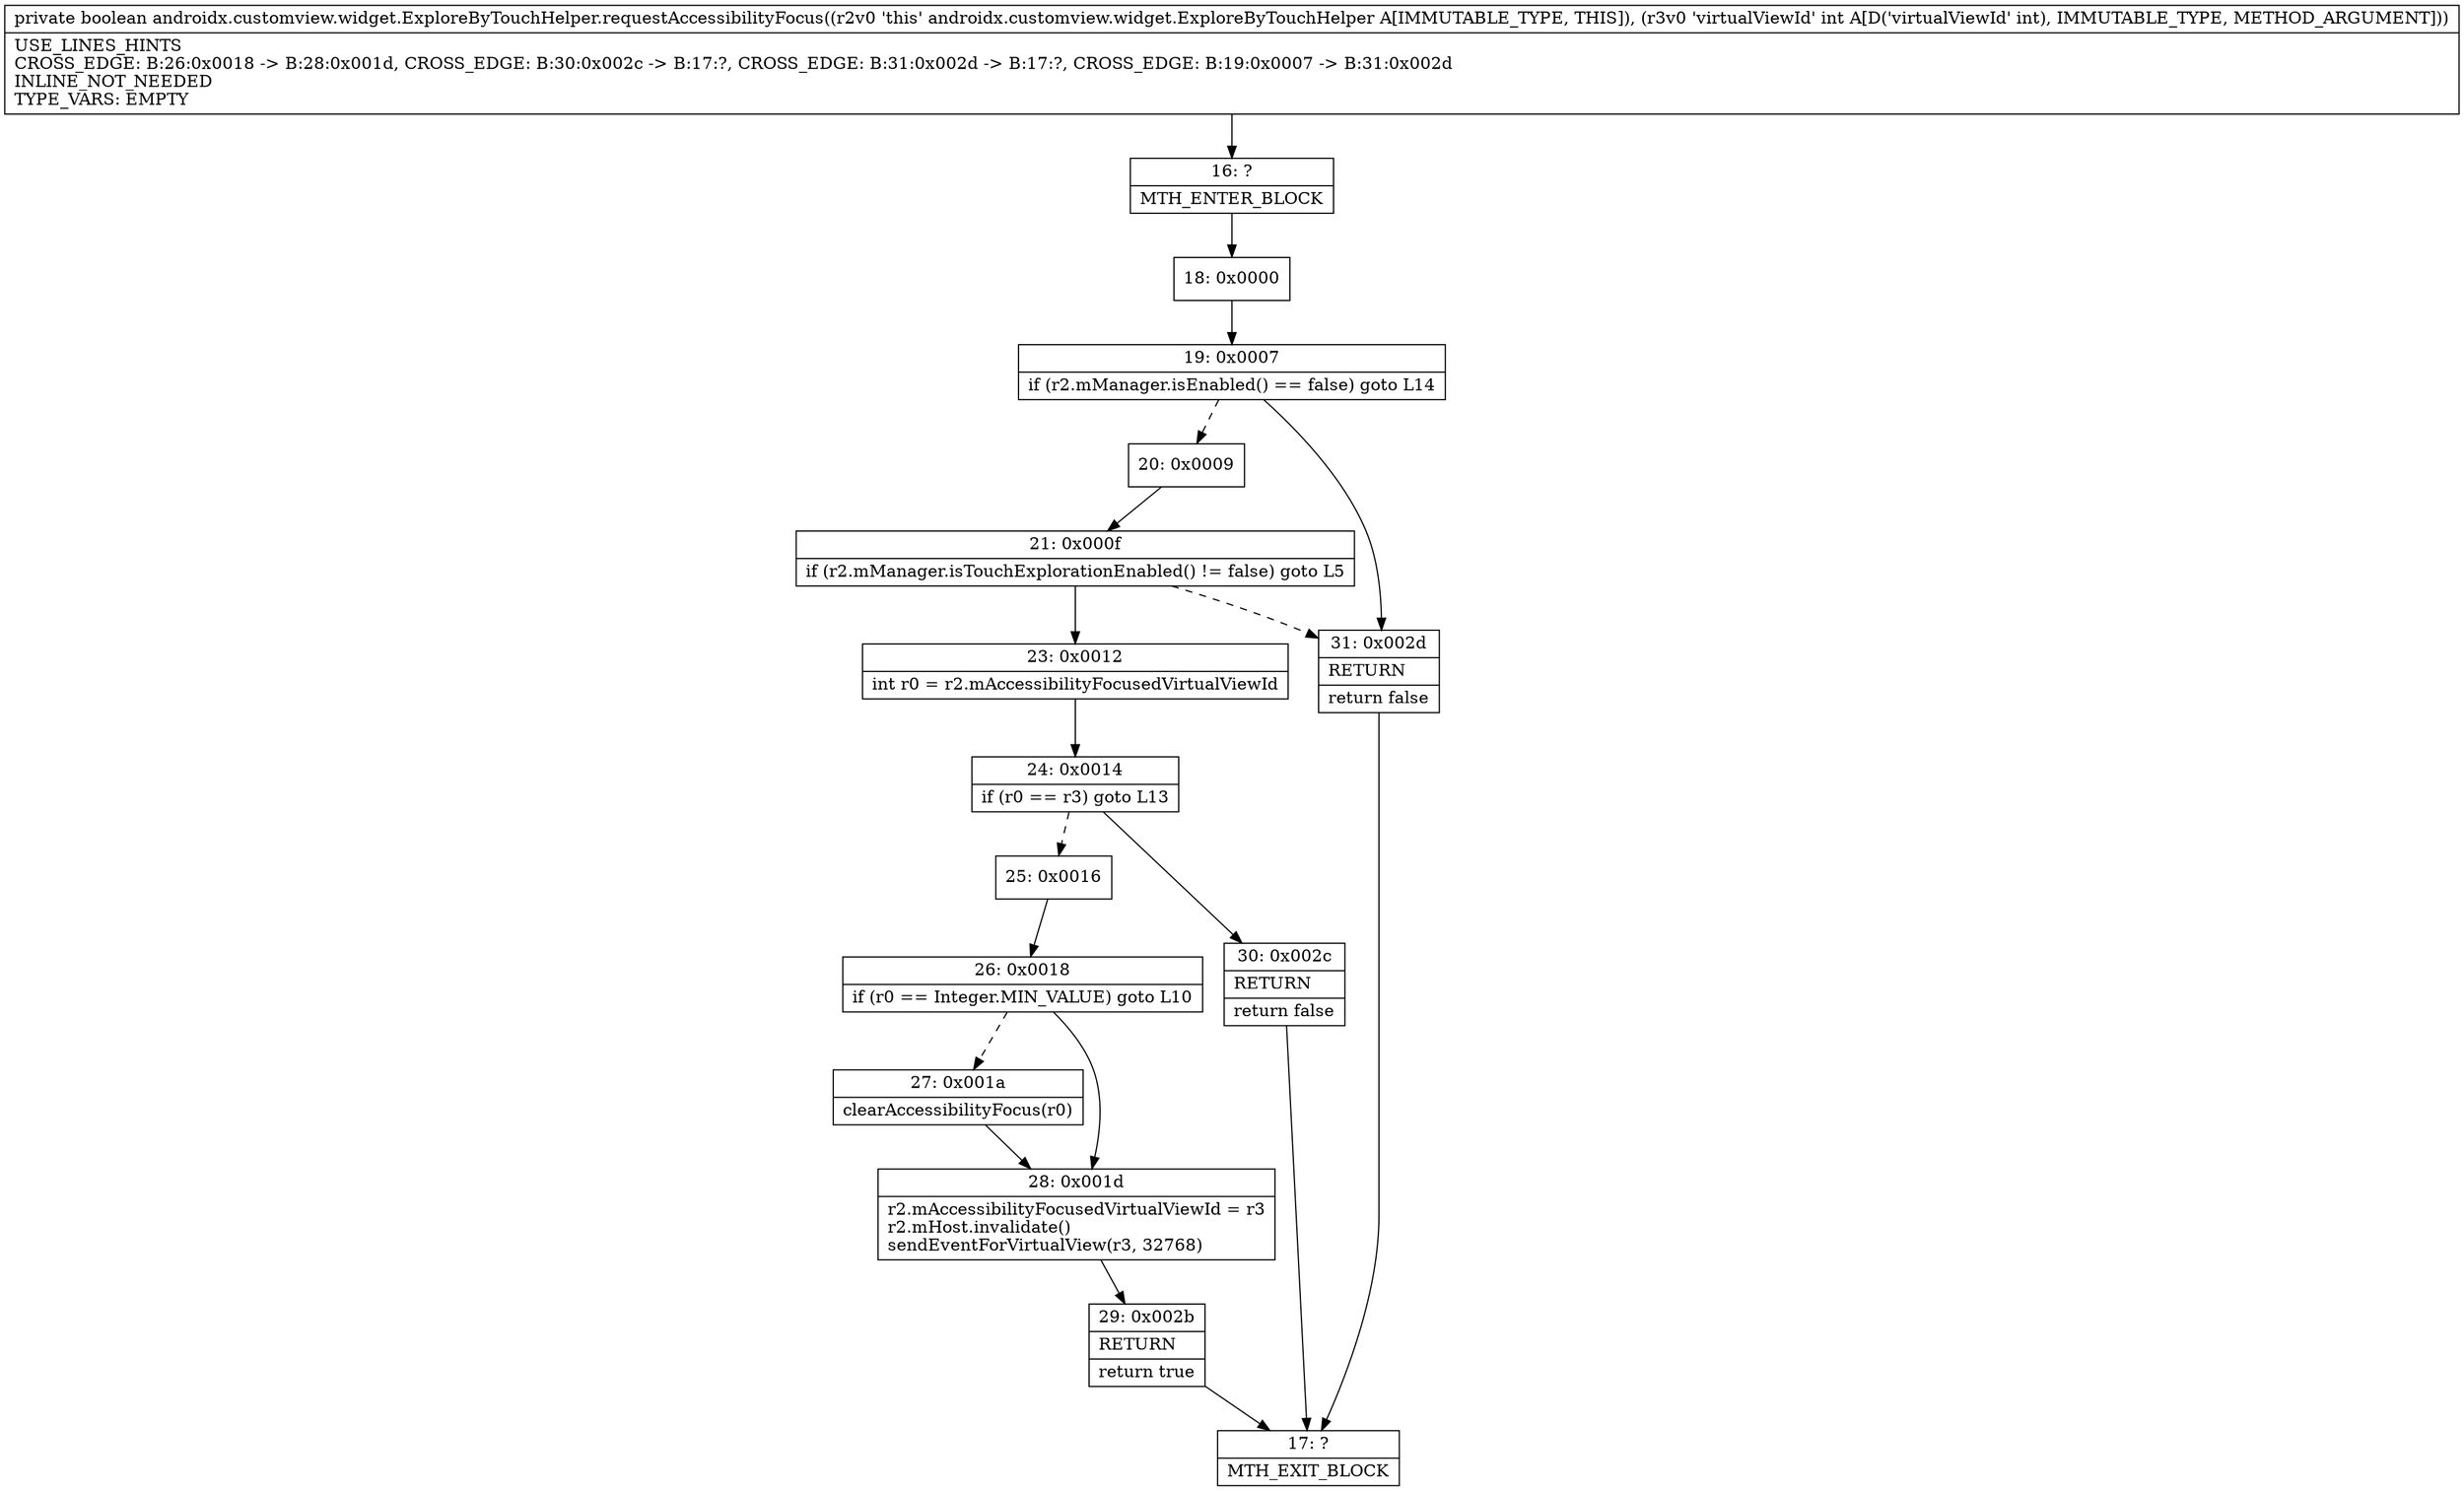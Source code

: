 digraph "CFG forandroidx.customview.widget.ExploreByTouchHelper.requestAccessibilityFocus(I)Z" {
Node_16 [shape=record,label="{16\:\ ?|MTH_ENTER_BLOCK\l}"];
Node_18 [shape=record,label="{18\:\ 0x0000}"];
Node_19 [shape=record,label="{19\:\ 0x0007|if (r2.mManager.isEnabled() == false) goto L14\l}"];
Node_20 [shape=record,label="{20\:\ 0x0009}"];
Node_21 [shape=record,label="{21\:\ 0x000f|if (r2.mManager.isTouchExplorationEnabled() != false) goto L5\l}"];
Node_23 [shape=record,label="{23\:\ 0x0012|int r0 = r2.mAccessibilityFocusedVirtualViewId\l}"];
Node_24 [shape=record,label="{24\:\ 0x0014|if (r0 == r3) goto L13\l}"];
Node_25 [shape=record,label="{25\:\ 0x0016}"];
Node_26 [shape=record,label="{26\:\ 0x0018|if (r0 == Integer.MIN_VALUE) goto L10\l}"];
Node_27 [shape=record,label="{27\:\ 0x001a|clearAccessibilityFocus(r0)\l}"];
Node_28 [shape=record,label="{28\:\ 0x001d|r2.mAccessibilityFocusedVirtualViewId = r3\lr2.mHost.invalidate()\lsendEventForVirtualView(r3, 32768)\l}"];
Node_29 [shape=record,label="{29\:\ 0x002b|RETURN\l|return true\l}"];
Node_17 [shape=record,label="{17\:\ ?|MTH_EXIT_BLOCK\l}"];
Node_30 [shape=record,label="{30\:\ 0x002c|RETURN\l|return false\l}"];
Node_31 [shape=record,label="{31\:\ 0x002d|RETURN\l|return false\l}"];
MethodNode[shape=record,label="{private boolean androidx.customview.widget.ExploreByTouchHelper.requestAccessibilityFocus((r2v0 'this' androidx.customview.widget.ExploreByTouchHelper A[IMMUTABLE_TYPE, THIS]), (r3v0 'virtualViewId' int A[D('virtualViewId' int), IMMUTABLE_TYPE, METHOD_ARGUMENT]))  | USE_LINES_HINTS\lCROSS_EDGE: B:26:0x0018 \-\> B:28:0x001d, CROSS_EDGE: B:30:0x002c \-\> B:17:?, CROSS_EDGE: B:31:0x002d \-\> B:17:?, CROSS_EDGE: B:19:0x0007 \-\> B:31:0x002d\lINLINE_NOT_NEEDED\lTYPE_VARS: EMPTY\l}"];
MethodNode -> Node_16;Node_16 -> Node_18;
Node_18 -> Node_19;
Node_19 -> Node_20[style=dashed];
Node_19 -> Node_31;
Node_20 -> Node_21;
Node_21 -> Node_23;
Node_21 -> Node_31[style=dashed];
Node_23 -> Node_24;
Node_24 -> Node_25[style=dashed];
Node_24 -> Node_30;
Node_25 -> Node_26;
Node_26 -> Node_27[style=dashed];
Node_26 -> Node_28;
Node_27 -> Node_28;
Node_28 -> Node_29;
Node_29 -> Node_17;
Node_30 -> Node_17;
Node_31 -> Node_17;
}

